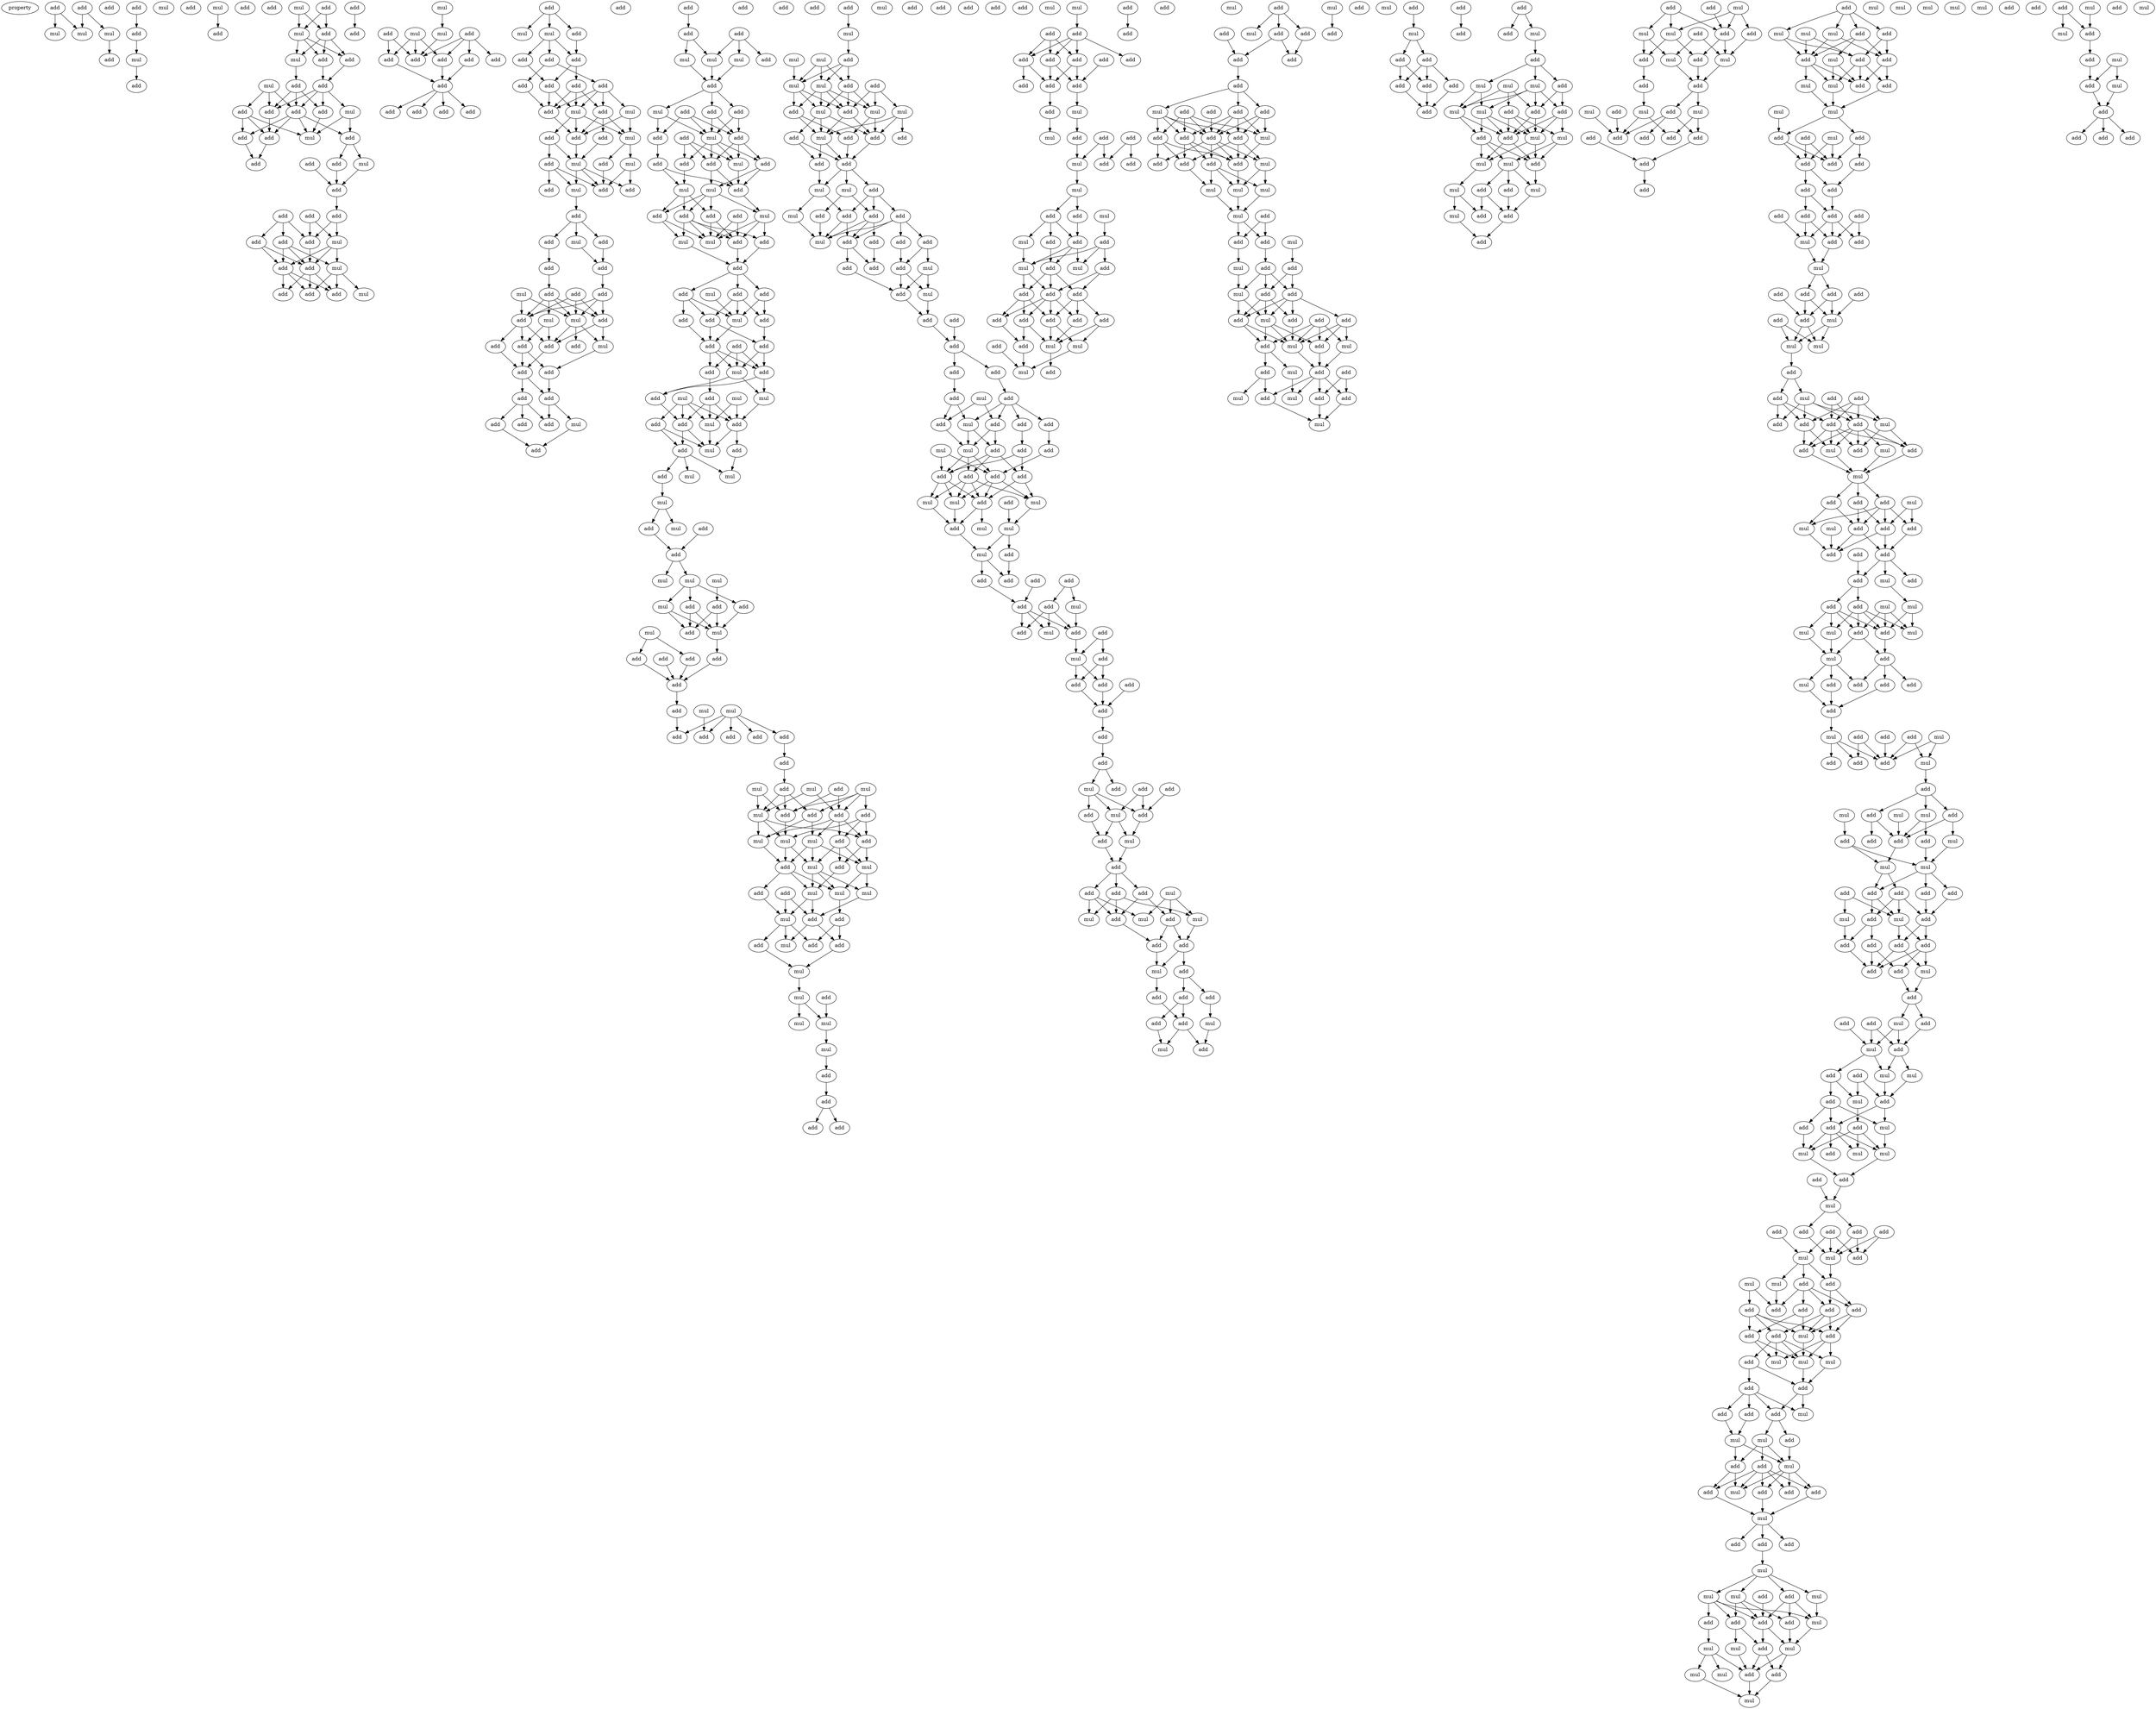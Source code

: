 digraph {
    node [fontcolor=black]
    property [mul=2,lf=1.5]
    0 [ label = add ];
    1 [ label = add ];
    2 [ label = add ];
    3 [ label = mul ];
    4 [ label = mul ];
    5 [ label = mul ];
    6 [ label = add ];
    7 [ label = add ];
    8 [ label = mul ];
    9 [ label = add ];
    10 [ label = mul ];
    11 [ label = add ];
    12 [ label = add ];
    13 [ label = mul ];
    14 [ label = add ];
    15 [ label = add ];
    16 [ label = add ];
    17 [ label = mul ];
    18 [ label = add ];
    19 [ label = mul ];
    20 [ label = add ];
    21 [ label = mul ];
    22 [ label = add ];
    23 [ label = add ];
    24 [ label = mul ];
    25 [ label = add ];
    26 [ label = add ];
    27 [ label = mul ];
    28 [ label = add ];
    29 [ label = add ];
    30 [ label = add ];
    31 [ label = add ];
    32 [ label = add ];
    33 [ label = add ];
    34 [ label = add ];
    35 [ label = mul ];
    36 [ label = add ];
    37 [ label = add ];
    38 [ label = mul ];
    39 [ label = add ];
    40 [ label = add ];
    41 [ label = add ];
    42 [ label = add ];
    43 [ label = add ];
    44 [ label = add ];
    45 [ label = add ];
    46 [ label = add ];
    47 [ label = mul ];
    48 [ label = add ];
    49 [ label = mul ];
    50 [ label = add ];
    51 [ label = add ];
    52 [ label = mul ];
    53 [ label = add ];
    54 [ label = add ];
    55 [ label = add ];
    56 [ label = add ];
    57 [ label = mul ];
    58 [ label = add ];
    59 [ label = add ];
    60 [ label = mul ];
    61 [ label = mul ];
    62 [ label = add ];
    63 [ label = add ];
    64 [ label = add ];
    65 [ label = add ];
    66 [ label = add ];
    67 [ label = add ];
    68 [ label = add ];
    69 [ label = add ];
    70 [ label = add ];
    71 [ label = add ];
    72 [ label = add ];
    73 [ label = mul ];
    74 [ label = mul ];
    75 [ label = add ];
    76 [ label = add ];
    77 [ label = add ];
    78 [ label = add ];
    79 [ label = add ];
    80 [ label = add ];
    81 [ label = add ];
    82 [ label = add ];
    83 [ label = add ];
    84 [ label = add ];
    85 [ label = mul ];
    86 [ label = mul ];
    87 [ label = add ];
    88 [ label = add ];
    89 [ label = mul ];
    90 [ label = add ];
    91 [ label = add ];
    92 [ label = mul ];
    93 [ label = mul ];
    94 [ label = add ];
    95 [ label = add ];
    96 [ label = add ];
    97 [ label = add ];
    98 [ label = mul ];
    99 [ label = add ];
    100 [ label = mul ];
    101 [ label = add ];
    102 [ label = add ];
    103 [ label = add ];
    104 [ label = add ];
    105 [ label = add ];
    106 [ label = add ];
    107 [ label = mul ];
    108 [ label = add ];
    109 [ label = mul ];
    110 [ label = add ];
    111 [ label = mul ];
    112 [ label = add ];
    113 [ label = add ];
    114 [ label = add ];
    115 [ label = mul ];
    116 [ label = add ];
    117 [ label = add ];
    118 [ label = add ];
    119 [ label = add ];
    120 [ label = add ];
    121 [ label = add ];
    122 [ label = add ];
    123 [ label = add ];
    124 [ label = add ];
    125 [ label = add ];
    126 [ label = mul ];
    127 [ label = add ];
    128 [ label = add ];
    129 [ label = add ];
    130 [ label = add ];
    131 [ label = add ];
    132 [ label = mul ];
    133 [ label = mul ];
    134 [ label = add ];
    135 [ label = mul ];
    136 [ label = add ];
    137 [ label = add ];
    138 [ label = mul ];
    139 [ label = add ];
    140 [ label = add ];
    141 [ label = mul ];
    142 [ label = add ];
    143 [ label = add ];
    144 [ label = add ];
    145 [ label = add ];
    146 [ label = mul ];
    147 [ label = add ];
    148 [ label = add ];
    149 [ label = add ];
    150 [ label = mul ];
    151 [ label = mul ];
    152 [ label = add ];
    153 [ label = mul ];
    154 [ label = add ];
    155 [ label = add ];
    156 [ label = add ];
    157 [ label = add ];
    158 [ label = mul ];
    159 [ label = mul ];
    160 [ label = add ];
    161 [ label = add ];
    162 [ label = add ];
    163 [ label = mul ];
    164 [ label = add ];
    165 [ label = add ];
    166 [ label = add ];
    167 [ label = add ];
    168 [ label = add ];
    169 [ label = mul ];
    170 [ label = add ];
    171 [ label = add ];
    172 [ label = add ];
    173 [ label = add ];
    174 [ label = add ];
    175 [ label = add ];
    176 [ label = mul ];
    177 [ label = add ];
    178 [ label = mul ];
    179 [ label = add ];
    180 [ label = mul ];
    181 [ label = mul ];
    182 [ label = mul ];
    183 [ label = add ];
    184 [ label = add ];
    185 [ label = add ];
    186 [ label = mul ];
    187 [ label = add ];
    188 [ label = add ];
    189 [ label = mul ];
    190 [ label = mul ];
    191 [ label = add ];
    192 [ label = mul ];
    193 [ label = add ];
    194 [ label = mul ];
    195 [ label = add ];
    196 [ label = add ];
    197 [ label = mul ];
    198 [ label = mul ];
    199 [ label = add ];
    200 [ label = mul ];
    201 [ label = add ];
    202 [ label = add ];
    203 [ label = add ];
    204 [ label = mul ];
    205 [ label = mul ];
    206 [ label = add ];
    207 [ label = mul ];
    208 [ label = add ];
    209 [ label = add ];
    210 [ label = add ];
    211 [ label = add ];
    212 [ label = add ];
    213 [ label = add ];
    214 [ label = mul ];
    215 [ label = mul ];
    216 [ label = add ];
    217 [ label = add ];
    218 [ label = add ];
    219 [ label = add ];
    220 [ label = add ];
    221 [ label = add ];
    222 [ label = mul ];
    223 [ label = mul ];
    224 [ label = add ];
    225 [ label = mul ];
    226 [ label = add ];
    227 [ label = add ];
    228 [ label = add ];
    229 [ label = mul ];
    230 [ label = add ];
    231 [ label = add ];
    232 [ label = add ];
    233 [ label = mul ];
    234 [ label = mul ];
    235 [ label = add ];
    236 [ label = mul ];
    237 [ label = add ];
    238 [ label = add ];
    239 [ label = mul ];
    240 [ label = mul ];
    241 [ label = add ];
    242 [ label = mul ];
    243 [ label = mul ];
    244 [ label = add ];
    245 [ label = mul ];
    246 [ label = mul ];
    247 [ label = add ];
    248 [ label = add ];
    249 [ label = add ];
    250 [ label = mul ];
    251 [ label = add ];
    252 [ label = add ];
    253 [ label = mul ];
    254 [ label = add ];
    255 [ label = mul ];
    256 [ label = add ];
    257 [ label = mul ];
    258 [ label = mul ];
    259 [ label = mul ];
    260 [ label = add ];
    261 [ label = add ];
    262 [ label = add ];
    263 [ label = add ];
    264 [ label = add ];
    265 [ label = mul ];
    266 [ label = add ];
    267 [ label = mul ];
    268 [ label = mul ];
    269 [ label = add ];
    270 [ label = mul ];
    271 [ label = mul ];
    272 [ label = add ];
    273 [ label = add ];
    274 [ label = mul ];
    275 [ label = mul ];
    276 [ label = mul ];
    277 [ label = add ];
    278 [ label = mul ];
    279 [ label = add ];
    280 [ label = add ];
    281 [ label = add ];
    282 [ label = add ];
    283 [ label = add ];
    284 [ label = add ];
    285 [ label = mul ];
    286 [ label = mul ];
    287 [ label = add ];
    288 [ label = add ];
    289 [ label = add ];
    290 [ label = add ];
    291 [ label = add ];
    292 [ label = mul ];
    293 [ label = add ];
    294 [ label = add ];
    295 [ label = mul ];
    296 [ label = add ];
    297 [ label = add ];
    298 [ label = add ];
    299 [ label = mul ];
    300 [ label = add ];
    301 [ label = add ];
    302 [ label = mul ];
    303 [ label = mul ];
    304 [ label = add ];
    305 [ label = add ];
    306 [ label = add ];
    307 [ label = add ];
    308 [ label = add ];
    309 [ label = add ];
    310 [ label = add ];
    311 [ label = add ];
    312 [ label = mul ];
    313 [ label = add ];
    314 [ label = add ];
    315 [ label = mul ];
    316 [ label = add ];
    317 [ label = add ];
    318 [ label = add ];
    319 [ label = add ];
    320 [ label = add ];
    321 [ label = add ];
    322 [ label = mul ];
    323 [ label = mul ];
    324 [ label = add ];
    325 [ label = add ];
    326 [ label = add ];
    327 [ label = add ];
    328 [ label = add ];
    329 [ label = mul ];
    330 [ label = add ];
    331 [ label = mul ];
    332 [ label = mul ];
    333 [ label = add ];
    334 [ label = mul ];
    335 [ label = add ];
    336 [ label = mul ];
    337 [ label = add ];
    338 [ label = mul ];
    339 [ label = add ];
    340 [ label = add ];
    341 [ label = add ];
    342 [ label = add ];
    343 [ label = mul ];
    344 [ label = add ];
    345 [ label = add ];
    346 [ label = add ];
    347 [ label = add ];
    348 [ label = mul ];
    349 [ label = add ];
    350 [ label = mul ];
    351 [ label = add ];
    352 [ label = add ];
    353 [ label = add ];
    354 [ label = add ];
    355 [ label = add ];
    356 [ label = add ];
    357 [ label = add ];
    358 [ label = add ];
    359 [ label = add ];
    360 [ label = mul ];
    361 [ label = add ];
    362 [ label = add ];
    363 [ label = mul ];
    364 [ label = add ];
    365 [ label = add ];
    366 [ label = mul ];
    367 [ label = add ];
    368 [ label = add ];
    369 [ label = mul ];
    370 [ label = add ];
    371 [ label = add ];
    372 [ label = add ];
    373 [ label = add ];
    374 [ label = mul ];
    375 [ label = add ];
    376 [ label = mul ];
    377 [ label = add ];
    378 [ label = mul ];
    379 [ label = add ];
    380 [ label = mul ];
    381 [ label = add ];
    382 [ label = add ];
    383 [ label = mul ];
    384 [ label = add ];
    385 [ label = add ];
    386 [ label = add ];
    387 [ label = add ];
    388 [ label = add ];
    389 [ label = mul ];
    390 [ label = add ];
    391 [ label = mul ];
    392 [ label = add ];
    393 [ label = mul ];
    394 [ label = add ];
    395 [ label = add ];
    396 [ label = add ];
    397 [ label = add ];
    398 [ label = add ];
    399 [ label = add ];
    400 [ label = add ];
    401 [ label = add ];
    402 [ label = add ];
    403 [ label = add ];
    404 [ label = add ];
    405 [ label = mul ];
    406 [ label = add ];
    407 [ label = add ];
    408 [ label = add ];
    409 [ label = add ];
    410 [ label = mul ];
    411 [ label = add ];
    412 [ label = add ];
    413 [ label = add ];
    414 [ label = mul ];
    415 [ label = mul ];
    416 [ label = add ];
    417 [ label = mul ];
    418 [ label = mul ];
    419 [ label = add ];
    420 [ label = add ];
    421 [ label = add ];
    422 [ label = add ];
    423 [ label = add ];
    424 [ label = mul ];
    425 [ label = add ];
    426 [ label = add ];
    427 [ label = mul ];
    428 [ label = mul ];
    429 [ label = add ];
    430 [ label = add ];
    431 [ label = add ];
    432 [ label = add ];
    433 [ label = add ];
    434 [ label = add ];
    435 [ label = add ];
    436 [ label = add ];
    437 [ label = mul ];
    438 [ label = add ];
    439 [ label = add ];
    440 [ label = mul ];
    441 [ label = mul ];
    442 [ label = add ];
    443 [ label = add ];
    444 [ label = mul ];
    445 [ label = add ];
    446 [ label = add ];
    447 [ label = add ];
    448 [ label = add ];
    449 [ label = add ];
    450 [ label = add ];
    451 [ label = add ];
    452 [ label = add ];
    453 [ label = add ];
    454 [ label = mul ];
    455 [ label = add ];
    456 [ label = add ];
    457 [ label = add ];
    458 [ label = add ];
    459 [ label = mul ];
    460 [ label = add ];
    461 [ label = add ];
    462 [ label = add ];
    463 [ label = add ];
    464 [ label = mul ];
    465 [ label = add ];
    466 [ label = mul ];
    467 [ label = mul ];
    468 [ label = mul ];
    469 [ label = mul ];
    470 [ label = add ];
    471 [ label = add ];
    472 [ label = mul ];
    473 [ label = add ];
    474 [ label = add ];
    475 [ label = mul ];
    476 [ label = add ];
    477 [ label = add ];
    478 [ label = add ];
    479 [ label = mul ];
    480 [ label = add ];
    481 [ label = add ];
    482 [ label = add ];
    483 [ label = mul ];
    484 [ label = add ];
    485 [ label = mul ];
    486 [ label = add ];
    487 [ label = add ];
    488 [ label = mul ];
    489 [ label = add ];
    490 [ label = add ];
    491 [ label = add ];
    492 [ label = mul ];
    493 [ label = mul ];
    494 [ label = add ];
    495 [ label = add ];
    496 [ label = mul ];
    497 [ label = add ];
    498 [ label = mul ];
    499 [ label = mul ];
    500 [ label = add ];
    501 [ label = add ];
    502 [ label = mul ];
    503 [ label = add ];
    504 [ label = mul ];
    505 [ label = add ];
    506 [ label = add ];
    507 [ label = add ];
    508 [ label = add ];
    509 [ label = add ];
    510 [ label = add ];
    511 [ label = add ];
    512 [ label = add ];
    513 [ label = add ];
    514 [ label = add ];
    515 [ label = mul ];
    516 [ label = add ];
    517 [ label = mul ];
    518 [ label = add ];
    519 [ label = mul ];
    520 [ label = mul ];
    521 [ label = add ];
    522 [ label = mul ];
    523 [ label = add ];
    524 [ label = mul ];
    525 [ label = add ];
    526 [ label = add ];
    527 [ label = mul ];
    528 [ label = mul ];
    529 [ label = add ];
    530 [ label = add ];
    531 [ label = mul ];
    532 [ label = mul ];
    533 [ label = mul ];
    534 [ label = mul ];
    535 [ label = add ];
    536 [ label = add ];
    537 [ label = add ];
    538 [ label = add ];
    539 [ label = mul ];
    540 [ label = add ];
    541 [ label = add ];
    542 [ label = add ];
    543 [ label = mul ];
    544 [ label = add ];
    545 [ label = mul ];
    546 [ label = mul ];
    547 [ label = add ];
    548 [ label = add ];
    549 [ label = mul ];
    550 [ label = mul ];
    551 [ label = add ];
    552 [ label = add ];
    553 [ label = add ];
    554 [ label = add ];
    555 [ label = mul ];
    556 [ label = add ];
    557 [ label = add ];
    558 [ label = mul ];
    559 [ label = mul ];
    560 [ label = add ];
    561 [ label = add ];
    562 [ label = add ];
    563 [ label = add ];
    564 [ label = add ];
    565 [ label = add ];
    566 [ label = add ];
    567 [ label = add ];
    568 [ label = mul ];
    569 [ label = mul ];
    570 [ label = add ];
    571 [ label = mul ];
    572 [ label = add ];
    573 [ label = mul ];
    574 [ label = add ];
    575 [ label = add ];
    576 [ label = add ];
    577 [ label = mul ];
    578 [ label = add ];
    579 [ label = add ];
    580 [ label = mul ];
    581 [ label = mul ];
    582 [ label = mul ];
    583 [ label = add ];
    584 [ label = add ];
    585 [ label = add ];
    586 [ label = mul ];
    587 [ label = add ];
    588 [ label = mul ];
    589 [ label = add ];
    590 [ label = add ];
    591 [ label = add ];
    592 [ label = add ];
    593 [ label = add ];
    594 [ label = add ];
    595 [ label = add ];
    596 [ label = add ];
    597 [ label = add ];
    598 [ label = mul ];
    599 [ label = add ];
    600 [ label = mul ];
    601 [ label = add ];
    602 [ label = add ];
    603 [ label = add ];
    604 [ label = add ];
    605 [ label = add ];
    606 [ label = mul ];
    607 [ label = add ];
    608 [ label = mul ];
    609 [ label = mul ];
    610 [ label = add ];
    611 [ label = add ];
    612 [ label = add ];
    613 [ label = add ];
    614 [ label = mul ];
    615 [ label = add ];
    616 [ label = add ];
    617 [ label = add ];
    618 [ label = mul ];
    619 [ label = add ];
    620 [ label = add ];
    621 [ label = add ];
    622 [ label = mul ];
    623 [ label = add ];
    624 [ label = mul ];
    625 [ label = mul ];
    626 [ label = add ];
    627 [ label = mul ];
    628 [ label = add ];
    629 [ label = add ];
    630 [ label = add ];
    631 [ label = add ];
    632 [ label = mul ];
    633 [ label = add ];
    634 [ label = mul ];
    635 [ label = add ];
    636 [ label = add ];
    637 [ label = add ];
    638 [ label = add ];
    639 [ label = add ];
    640 [ label = mul ];
    641 [ label = mul ];
    642 [ label = mul ];
    643 [ label = add ];
    644 [ label = add ];
    645 [ label = add ];
    646 [ label = mul ];
    647 [ label = mul ];
    648 [ label = add ];
    649 [ label = mul ];
    650 [ label = add ];
    651 [ label = mul ];
    652 [ label = add ];
    653 [ label = add ];
    654 [ label = add ];
    655 [ label = add ];
    656 [ label = mul ];
    657 [ label = add ];
    658 [ label = add ];
    659 [ label = mul ];
    660 [ label = add ];
    661 [ label = mul ];
    662 [ label = add ];
    663 [ label = add ];
    664 [ label = add ];
    665 [ label = add ];
    666 [ label = mul ];
    667 [ label = add ];
    668 [ label = add ];
    669 [ label = mul ];
    670 [ label = add ];
    671 [ label = mul ];
    672 [ label = mul ];
    673 [ label = add ];
    674 [ label = add ];
    675 [ label = mul ];
    676 [ label = add ];
    677 [ label = add ];
    678 [ label = mul ];
    679 [ label = mul ];
    680 [ label = add ];
    681 [ label = add ];
    682 [ label = add ];
    683 [ label = add ];
    684 [ label = add ];
    685 [ label = add ];
    686 [ label = add ];
    687 [ label = mul ];
    688 [ label = mul ];
    689 [ label = add ];
    690 [ label = add ];
    691 [ label = add ];
    692 [ label = add ];
    693 [ label = add ];
    694 [ label = mul ];
    695 [ label = add ];
    696 [ label = mul ];
    697 [ label = add ];
    698 [ label = mul ];
    699 [ label = mul ];
    700 [ label = add ];
    701 [ label = add ];
    702 [ label = add ];
    703 [ label = mul ];
    704 [ label = add ];
    705 [ label = add ];
    706 [ label = mul ];
    707 [ label = add ];
    708 [ label = mul ];
    709 [ label = mul ];
    710 [ label = add ];
    711 [ label = add ];
    712 [ label = add ];
    713 [ label = mul ];
    714 [ label = add ];
    715 [ label = add ];
    716 [ label = mul ];
    717 [ label = add ];
    718 [ label = mul ];
    719 [ label = mul ];
    720 [ label = mul ];
    721 [ label = add ];
    722 [ label = add ];
    723 [ label = mul ];
    724 [ label = add ];
    725 [ label = add ];
    726 [ label = add ];
    727 [ label = add ];
    728 [ label = add ];
    729 [ label = mul ];
    730 [ label = add ];
    731 [ label = mul ];
    732 [ label = mul ];
    733 [ label = add ];
    734 [ label = mul ];
    735 [ label = add ];
    736 [ label = add ];
    737 [ label = add ];
    738 [ label = add ];
    739 [ label = add ];
    740 [ label = add ];
    741 [ label = mul ];
    742 [ label = add ];
    743 [ label = add ];
    744 [ label = add ];
    745 [ label = mul ];
    746 [ label = mul ];
    747 [ label = add ];
    748 [ label = mul ];
    749 [ label = add ];
    750 [ label = add ];
    751 [ label = add ];
    752 [ label = add ];
    753 [ label = mul ];
    754 [ label = add ];
    755 [ label = mul ];
    756 [ label = mul ];
    757 [ label = add ];
    758 [ label = mul ];
    759 [ label = add ];
    760 [ label = mul ];
    761 [ label = add ];
    762 [ label = mul ];
    763 [ label = add ];
    764 [ label = add ];
    765 [ label = add ];
    766 [ label = add ];
    767 [ label = mul ];
    768 [ label = add ];
    769 [ label = add ];
    770 [ label = add ];
    771 [ label = add ];
    772 [ label = mul ];
    773 [ label = mul ];
    774 [ label = mul ];
    775 [ label = mul ];
    776 [ label = add ];
    777 [ label = add ];
    778 [ label = mul ];
    779 [ label = add ];
    780 [ label = add ];
    781 [ label = add ];
    782 [ label = add ];
    783 [ label = mul ];
    784 [ label = add ];
    785 [ label = mul ];
    786 [ label = mul ];
    787 [ label = add ];
    788 [ label = mul ];
    789 [ label = add ];
    790 [ label = add ];
    791 [ label = mul ];
    792 [ label = mul ];
    793 [ label = add ];
    794 [ label = add ];
    795 [ label = mul ];
    796 [ label = mul ];
    797 [ label = add ];
    798 [ label = mul ];
    799 [ label = add ];
    800 [ label = mul ];
    801 [ label = add ];
    802 [ label = mul ];
    803 [ label = add ];
    804 [ label = add ];
    805 [ label = add ];
    806 [ label = add ];
    0 -> 3 [ name = 0 ];
    0 -> 4 [ name = 1 ];
    1 -> 3 [ name = 2 ];
    1 -> 5 [ name = 3 ];
    5 -> 6 [ name = 4 ];
    7 -> 9 [ name = 5 ];
    9 -> 10 [ name = 6 ];
    10 -> 11 [ name = 7 ];
    13 -> 15 [ name = 8 ];
    17 -> 19 [ name = 9 ];
    17 -> 20 [ name = 10 ];
    18 -> 19 [ name = 11 ];
    18 -> 20 [ name = 12 ];
    19 -> 21 [ name = 13 ];
    19 -> 22 [ name = 14 ];
    19 -> 23 [ name = 15 ];
    20 -> 21 [ name = 16 ];
    20 -> 22 [ name = 17 ];
    20 -> 23 [ name = 18 ];
    21 -> 25 [ name = 19 ];
    22 -> 26 [ name = 20 ];
    23 -> 26 [ name = 21 ];
    24 -> 28 [ name = 22 ];
    24 -> 30 [ name = 23 ];
    24 -> 31 [ name = 24 ];
    25 -> 28 [ name = 25 ];
    25 -> 29 [ name = 26 ];
    25 -> 30 [ name = 27 ];
    26 -> 27 [ name = 28 ];
    26 -> 28 [ name = 29 ];
    26 -> 29 [ name = 30 ];
    26 -> 30 [ name = 31 ];
    27 -> 33 [ name = 32 ];
    27 -> 35 [ name = 33 ];
    28 -> 32 [ name = 34 ];
    28 -> 33 [ name = 35 ];
    28 -> 34 [ name = 36 ];
    28 -> 35 [ name = 37 ];
    29 -> 35 [ name = 38 ];
    30 -> 32 [ name = 39 ];
    31 -> 32 [ name = 40 ];
    31 -> 34 [ name = 41 ];
    31 -> 35 [ name = 42 ];
    32 -> 39 [ name = 43 ];
    33 -> 37 [ name = 44 ];
    33 -> 38 [ name = 45 ];
    34 -> 39 [ name = 46 ];
    36 -> 40 [ name = 47 ];
    37 -> 40 [ name = 48 ];
    38 -> 40 [ name = 49 ];
    40 -> 41 [ name = 50 ];
    41 -> 46 [ name = 51 ];
    41 -> 47 [ name = 52 ];
    42 -> 44 [ name = 53 ];
    42 -> 45 [ name = 54 ];
    42 -> 46 [ name = 55 ];
    43 -> 46 [ name = 56 ];
    43 -> 47 [ name = 57 ];
    44 -> 48 [ name = 58 ];
    44 -> 50 [ name = 59 ];
    45 -> 48 [ name = 60 ];
    45 -> 49 [ name = 61 ];
    45 -> 50 [ name = 62 ];
    46 -> 50 [ name = 63 ];
    47 -> 48 [ name = 64 ];
    47 -> 49 [ name = 65 ];
    47 -> 50 [ name = 66 ];
    48 -> 53 [ name = 67 ];
    48 -> 54 [ name = 68 ];
    48 -> 55 [ name = 69 ];
    49 -> 52 [ name = 70 ];
    49 -> 53 [ name = 71 ];
    49 -> 54 [ name = 72 ];
    50 -> 53 [ name = 73 ];
    50 -> 54 [ name = 74 ];
    50 -> 55 [ name = 75 ];
    51 -> 56 [ name = 76 ];
    57 -> 61 [ name = 77 ];
    58 -> 63 [ name = 78 ];
    58 -> 64 [ name = 79 ];
    58 -> 65 [ name = 80 ];
    58 -> 66 [ name = 81 ];
    59 -> 62 [ name = 82 ];
    59 -> 65 [ name = 83 ];
    60 -> 62 [ name = 84 ];
    60 -> 65 [ name = 85 ];
    60 -> 66 [ name = 86 ];
    61 -> 65 [ name = 87 ];
    62 -> 67 [ name = 88 ];
    63 -> 67 [ name = 89 ];
    66 -> 67 [ name = 90 ];
    67 -> 68 [ name = 91 ];
    67 -> 69 [ name = 92 ];
    67 -> 70 [ name = 93 ];
    67 -> 71 [ name = 94 ];
    72 -> 73 [ name = 95 ];
    72 -> 74 [ name = 96 ];
    72 -> 75 [ name = 97 ];
    74 -> 76 [ name = 98 ];
    74 -> 77 [ name = 99 ];
    74 -> 78 [ name = 100 ];
    75 -> 78 [ name = 101 ];
    76 -> 79 [ name = 102 ];
    77 -> 80 [ name = 103 ];
    77 -> 82 [ name = 104 ];
    78 -> 79 [ name = 105 ];
    78 -> 81 [ name = 106 ];
    79 -> 83 [ name = 107 ];
    79 -> 85 [ name = 108 ];
    80 -> 83 [ name = 109 ];
    81 -> 83 [ name = 110 ];
    81 -> 84 [ name = 111 ];
    81 -> 85 [ name = 112 ];
    82 -> 83 [ name = 113 ];
    82 -> 84 [ name = 114 ];
    82 -> 85 [ name = 115 ];
    82 -> 86 [ name = 116 ];
    83 -> 88 [ name = 117 ];
    84 -> 87 [ name = 118 ];
    84 -> 88 [ name = 119 ];
    84 -> 89 [ name = 120 ];
    85 -> 88 [ name = 121 ];
    85 -> 89 [ name = 122 ];
    85 -> 90 [ name = 123 ];
    86 -> 88 [ name = 124 ];
    86 -> 89 [ name = 125 ];
    87 -> 93 [ name = 126 ];
    88 -> 93 [ name = 127 ];
    89 -> 92 [ name = 128 ];
    89 -> 94 [ name = 129 ];
    90 -> 91 [ name = 130 ];
    90 -> 93 [ name = 131 ];
    91 -> 96 [ name = 132 ];
    91 -> 97 [ name = 133 ];
    91 -> 98 [ name = 134 ];
    92 -> 95 [ name = 135 ];
    92 -> 97 [ name = 136 ];
    93 -> 95 [ name = 137 ];
    93 -> 97 [ name = 138 ];
    93 -> 98 [ name = 139 ];
    94 -> 97 [ name = 140 ];
    98 -> 99 [ name = 141 ];
    99 -> 100 [ name = 142 ];
    99 -> 101 [ name = 143 ];
    99 -> 102 [ name = 144 ];
    100 -> 103 [ name = 145 ];
    101 -> 103 [ name = 146 ];
    102 -> 104 [ name = 147 ];
    103 -> 106 [ name = 148 ];
    104 -> 105 [ name = 149 ];
    105 -> 109 [ name = 150 ];
    105 -> 110 [ name = 151 ];
    105 -> 111 [ name = 152 ];
    105 -> 112 [ name = 153 ];
    106 -> 110 [ name = 154 ];
    106 -> 111 [ name = 155 ];
    106 -> 112 [ name = 156 ];
    107 -> 110 [ name = 157 ];
    107 -> 111 [ name = 158 ];
    108 -> 110 [ name = 159 ];
    108 -> 111 [ name = 160 ];
    108 -> 112 [ name = 161 ];
    109 -> 113 [ name = 162 ];
    109 -> 116 [ name = 163 ];
    110 -> 113 [ name = 164 ];
    110 -> 116 [ name = 165 ];
    110 -> 117 [ name = 166 ];
    111 -> 113 [ name = 167 ];
    111 -> 114 [ name = 168 ];
    111 -> 115 [ name = 169 ];
    112 -> 113 [ name = 170 ];
    112 -> 115 [ name = 171 ];
    113 -> 119 [ name = 172 ];
    115 -> 118 [ name = 173 ];
    116 -> 118 [ name = 174 ];
    116 -> 119 [ name = 175 ];
    117 -> 119 [ name = 176 ];
    118 -> 120 [ name = 177 ];
    119 -> 120 [ name = 178 ];
    119 -> 121 [ name = 179 ];
    120 -> 123 [ name = 180 ];
    120 -> 126 [ name = 181 ];
    121 -> 122 [ name = 182 ];
    121 -> 123 [ name = 183 ];
    121 -> 125 [ name = 184 ];
    122 -> 127 [ name = 185 ];
    126 -> 127 [ name = 186 ];
    128 -> 130 [ name = 187 ];
    129 -> 131 [ name = 188 ];
    129 -> 133 [ name = 189 ];
    129 -> 135 [ name = 190 ];
    130 -> 132 [ name = 191 ];
    130 -> 133 [ name = 192 ];
    132 -> 136 [ name = 193 ];
    133 -> 136 [ name = 194 ];
    135 -> 136 [ name = 195 ];
    136 -> 138 [ name = 196 ];
    136 -> 139 [ name = 197 ];
    136 -> 140 [ name = 198 ];
    137 -> 141 [ name = 199 ];
    137 -> 143 [ name = 200 ];
    137 -> 144 [ name = 201 ];
    138 -> 141 [ name = 202 ];
    138 -> 144 [ name = 203 ];
    139 -> 141 [ name = 204 ];
    139 -> 143 [ name = 205 ];
    140 -> 141 [ name = 206 ];
    140 -> 143 [ name = 207 ];
    141 -> 145 [ name = 208 ];
    141 -> 146 [ name = 209 ];
    141 -> 147 [ name = 210 ];
    141 -> 149 [ name = 211 ];
    142 -> 145 [ name = 212 ];
    142 -> 146 [ name = 213 ];
    142 -> 149 [ name = 214 ];
    143 -> 146 [ name = 215 ];
    143 -> 147 [ name = 216 ];
    143 -> 149 [ name = 217 ];
    144 -> 148 [ name = 218 ];
    145 -> 150 [ name = 219 ];
    146 -> 152 [ name = 220 ];
    147 -> 151 [ name = 221 ];
    147 -> 152 [ name = 222 ];
    148 -> 150 [ name = 223 ];
    148 -> 152 [ name = 224 ];
    149 -> 151 [ name = 225 ];
    149 -> 152 [ name = 226 ];
    150 -> 154 [ name = 227 ];
    150 -> 155 [ name = 228 ];
    150 -> 156 [ name = 229 ];
    151 -> 153 [ name = 230 ];
    151 -> 154 [ name = 231 ];
    151 -> 155 [ name = 232 ];
    151 -> 156 [ name = 233 ];
    152 -> 153 [ name = 234 ];
    153 -> 158 [ name = 235 ];
    153 -> 160 [ name = 236 ];
    153 -> 161 [ name = 237 ];
    154 -> 158 [ name = 238 ];
    154 -> 160 [ name = 239 ];
    155 -> 158 [ name = 240 ];
    155 -> 159 [ name = 241 ];
    156 -> 158 [ name = 242 ];
    156 -> 159 [ name = 243 ];
    156 -> 160 [ name = 244 ];
    156 -> 161 [ name = 245 ];
    157 -> 158 [ name = 246 ];
    157 -> 160 [ name = 247 ];
    159 -> 162 [ name = 248 ];
    160 -> 162 [ name = 249 ];
    161 -> 162 [ name = 250 ];
    162 -> 164 [ name = 251 ];
    162 -> 165 [ name = 252 ];
    162 -> 166 [ name = 253 ];
    163 -> 169 [ name = 254 ];
    164 -> 167 [ name = 255 ];
    164 -> 169 [ name = 256 ];
    164 -> 170 [ name = 257 ];
    165 -> 168 [ name = 258 ];
    165 -> 169 [ name = 259 ];
    166 -> 168 [ name = 260 ];
    166 -> 169 [ name = 261 ];
    166 -> 170 [ name = 262 ];
    167 -> 171 [ name = 263 ];
    168 -> 173 [ name = 264 ];
    169 -> 171 [ name = 265 ];
    170 -> 171 [ name = 266 ];
    170 -> 173 [ name = 267 ];
    171 -> 174 [ name = 268 ];
    171 -> 175 [ name = 269 ];
    171 -> 176 [ name = 270 ];
    172 -> 174 [ name = 271 ];
    172 -> 175 [ name = 272 ];
    172 -> 176 [ name = 273 ];
    173 -> 175 [ name = 274 ];
    173 -> 176 [ name = 275 ];
    174 -> 177 [ name = 276 ];
    175 -> 179 [ name = 277 ];
    175 -> 180 [ name = 278 ];
    176 -> 179 [ name = 279 ];
    176 -> 180 [ name = 280 ];
    177 -> 182 [ name = 281 ];
    177 -> 183 [ name = 282 ];
    177 -> 185 [ name = 283 ];
    178 -> 182 [ name = 284 ];
    178 -> 185 [ name = 285 ];
    179 -> 183 [ name = 286 ];
    180 -> 185 [ name = 287 ];
    181 -> 182 [ name = 288 ];
    181 -> 183 [ name = 289 ];
    181 -> 184 [ name = 290 ];
    181 -> 185 [ name = 291 ];
    182 -> 186 [ name = 292 ];
    183 -> 186 [ name = 293 ];
    183 -> 187 [ name = 294 ];
    184 -> 186 [ name = 295 ];
    184 -> 187 [ name = 296 ];
    185 -> 186 [ name = 297 ];
    185 -> 188 [ name = 298 ];
    187 -> 189 [ name = 299 ];
    187 -> 190 [ name = 300 ];
    187 -> 191 [ name = 301 ];
    188 -> 190 [ name = 302 ];
    191 -> 192 [ name = 303 ];
    192 -> 194 [ name = 304 ];
    192 -> 195 [ name = 305 ];
    193 -> 196 [ name = 306 ];
    195 -> 196 [ name = 307 ];
    196 -> 197 [ name = 308 ];
    196 -> 200 [ name = 309 ];
    198 -> 202 [ name = 310 ];
    200 -> 201 [ name = 311 ];
    200 -> 203 [ name = 312 ];
    200 -> 204 [ name = 313 ];
    201 -> 205 [ name = 314 ];
    202 -> 205 [ name = 315 ];
    202 -> 206 [ name = 316 ];
    203 -> 205 [ name = 317 ];
    203 -> 206 [ name = 318 ];
    204 -> 205 [ name = 319 ];
    204 -> 206 [ name = 320 ];
    205 -> 210 [ name = 321 ];
    207 -> 208 [ name = 322 ];
    207 -> 211 [ name = 323 ];
    208 -> 212 [ name = 324 ];
    209 -> 212 [ name = 325 ];
    210 -> 212 [ name = 326 ];
    211 -> 212 [ name = 327 ];
    212 -> 213 [ name = 328 ];
    213 -> 218 [ name = 329 ];
    214 -> 216 [ name = 330 ];
    215 -> 216 [ name = 331 ];
    215 -> 217 [ name = 332 ];
    215 -> 218 [ name = 333 ];
    215 -> 219 [ name = 334 ];
    215 -> 220 [ name = 335 ];
    217 -> 221 [ name = 336 ];
    221 -> 226 [ name = 337 ];
    222 -> 228 [ name = 338 ];
    222 -> 229 [ name = 339 ];
    223 -> 227 [ name = 340 ];
    223 -> 228 [ name = 341 ];
    223 -> 230 [ name = 342 ];
    223 -> 231 [ name = 343 ];
    224 -> 227 [ name = 344 ];
    224 -> 228 [ name = 345 ];
    225 -> 227 [ name = 346 ];
    225 -> 229 [ name = 347 ];
    226 -> 227 [ name = 348 ];
    226 -> 229 [ name = 349 ];
    226 -> 231 [ name = 350 ];
    227 -> 236 [ name = 351 ];
    228 -> 232 [ name = 352 ];
    228 -> 233 [ name = 353 ];
    228 -> 234 [ name = 354 ];
    228 -> 235 [ name = 355 ];
    229 -> 233 [ name = 356 ];
    229 -> 235 [ name = 357 ];
    229 -> 236 [ name = 358 ];
    230 -> 232 [ name = 359 ];
    230 -> 235 [ name = 360 ];
    230 -> 236 [ name = 361 ];
    231 -> 233 [ name = 362 ];
    231 -> 234 [ name = 363 ];
    232 -> 237 [ name = 364 ];
    232 -> 239 [ name = 365 ];
    232 -> 240 [ name = 366 ];
    233 -> 238 [ name = 367 ];
    234 -> 238 [ name = 368 ];
    234 -> 239 [ name = 369 ];
    234 -> 240 [ name = 370 ];
    235 -> 237 [ name = 371 ];
    235 -> 239 [ name = 372 ];
    236 -> 238 [ name = 373 ];
    236 -> 240 [ name = 374 ];
    237 -> 245 [ name = 375 ];
    238 -> 243 [ name = 376 ];
    238 -> 244 [ name = 377 ];
    238 -> 245 [ name = 378 ];
    239 -> 242 [ name = 379 ];
    239 -> 243 [ name = 380 ];
    240 -> 242 [ name = 381 ];
    240 -> 243 [ name = 382 ];
    240 -> 245 [ name = 383 ];
    241 -> 246 [ name = 384 ];
    241 -> 248 [ name = 385 ];
    242 -> 248 [ name = 386 ];
    243 -> 247 [ name = 387 ];
    244 -> 246 [ name = 388 ];
    245 -> 246 [ name = 389 ];
    245 -> 248 [ name = 390 ];
    246 -> 250 [ name = 391 ];
    246 -> 251 [ name = 392 ];
    246 -> 252 [ name = 393 ];
    247 -> 249 [ name = 394 ];
    247 -> 252 [ name = 395 ];
    248 -> 249 [ name = 396 ];
    248 -> 250 [ name = 397 ];
    249 -> 253 [ name = 398 ];
    251 -> 253 [ name = 399 ];
    253 -> 255 [ name = 400 ];
    255 -> 257 [ name = 401 ];
    255 -> 258 [ name = 402 ];
    256 -> 258 [ name = 403 ];
    258 -> 259 [ name = 404 ];
    259 -> 260 [ name = 405 ];
    260 -> 261 [ name = 406 ];
    261 -> 262 [ name = 407 ];
    261 -> 264 [ name = 408 ];
    263 -> 265 [ name = 409 ];
    265 -> 266 [ name = 410 ];
    266 -> 269 [ name = 411 ];
    266 -> 270 [ name = 412 ];
    266 -> 271 [ name = 413 ];
    267 -> 269 [ name = 414 ];
    267 -> 270 [ name = 415 ];
    267 -> 271 [ name = 416 ];
    268 -> 270 [ name = 417 ];
    269 -> 275 [ name = 418 ];
    269 -> 276 [ name = 419 ];
    269 -> 277 [ name = 420 ];
    270 -> 273 [ name = 421 ];
    270 -> 275 [ name = 422 ];
    270 -> 277 [ name = 423 ];
    271 -> 273 [ name = 424 ];
    271 -> 275 [ name = 425 ];
    271 -> 276 [ name = 426 ];
    271 -> 277 [ name = 427 ];
    272 -> 274 [ name = 428 ];
    272 -> 276 [ name = 429 ];
    272 -> 277 [ name = 430 ];
    273 -> 278 [ name = 431 ];
    273 -> 282 [ name = 432 ];
    274 -> 278 [ name = 433 ];
    274 -> 279 [ name = 434 ];
    274 -> 280 [ name = 435 ];
    275 -> 278 [ name = 436 ];
    275 -> 279 [ name = 437 ];
    275 -> 281 [ name = 438 ];
    276 -> 279 [ name = 439 ];
    276 -> 282 [ name = 440 ];
    277 -> 278 [ name = 441 ];
    277 -> 279 [ name = 442 ];
    278 -> 283 [ name = 443 ];
    278 -> 284 [ name = 444 ];
    279 -> 283 [ name = 445 ];
    281 -> 283 [ name = 446 ];
    281 -> 284 [ name = 447 ];
    282 -> 283 [ name = 448 ];
    283 -> 285 [ name = 449 ];
    283 -> 286 [ name = 450 ];
    283 -> 287 [ name = 451 ];
    284 -> 285 [ name = 452 ];
    285 -> 289 [ name = 453 ];
    285 -> 292 [ name = 454 ];
    286 -> 288 [ name = 455 ];
    286 -> 291 [ name = 456 ];
    287 -> 288 [ name = 457 ];
    287 -> 289 [ name = 458 ];
    287 -> 290 [ name = 459 ];
    288 -> 293 [ name = 460 ];
    288 -> 295 [ name = 461 ];
    288 -> 296 [ name = 462 ];
    289 -> 293 [ name = 463 ];
    289 -> 295 [ name = 464 ];
    290 -> 293 [ name = 465 ];
    290 -> 294 [ name = 466 ];
    290 -> 295 [ name = 467 ];
    290 -> 297 [ name = 468 ];
    291 -> 295 [ name = 469 ];
    292 -> 295 [ name = 470 ];
    293 -> 298 [ name = 471 ];
    293 -> 301 [ name = 472 ];
    294 -> 299 [ name = 473 ];
    294 -> 300 [ name = 474 ];
    296 -> 298 [ name = 475 ];
    297 -> 300 [ name = 476 ];
    299 -> 302 [ name = 477 ];
    299 -> 304 [ name = 478 ];
    300 -> 302 [ name = 479 ];
    300 -> 304 [ name = 480 ];
    301 -> 304 [ name = 481 ];
    302 -> 307 [ name = 482 ];
    304 -> 307 [ name = 483 ];
    306 -> 309 [ name = 484 ];
    307 -> 309 [ name = 485 ];
    309 -> 310 [ name = 486 ];
    309 -> 311 [ name = 487 ];
    310 -> 313 [ name = 488 ];
    311 -> 314 [ name = 489 ];
    312 -> 316 [ name = 490 ];
    312 -> 319 [ name = 491 ];
    313 -> 315 [ name = 492 ];
    313 -> 319 [ name = 493 ];
    314 -> 315 [ name = 494 ];
    314 -> 316 [ name = 495 ];
    314 -> 317 [ name = 496 ];
    314 -> 318 [ name = 497 ];
    315 -> 322 [ name = 498 ];
    315 -> 324 [ name = 499 ];
    316 -> 322 [ name = 500 ];
    316 -> 324 [ name = 501 ];
    317 -> 321 [ name = 502 ];
    318 -> 320 [ name = 503 ];
    319 -> 322 [ name = 504 ];
    320 -> 327 [ name = 505 ];
    320 -> 328 [ name = 506 ];
    321 -> 326 [ name = 507 ];
    322 -> 325 [ name = 508 ];
    322 -> 326 [ name = 509 ];
    322 -> 328 [ name = 510 ];
    323 -> 326 [ name = 511 ];
    323 -> 328 [ name = 512 ];
    324 -> 325 [ name = 513 ];
    324 -> 327 [ name = 514 ];
    324 -> 328 [ name = 515 ];
    325 -> 329 [ name = 516 ];
    325 -> 331 [ name = 517 ];
    325 -> 332 [ name = 518 ];
    325 -> 333 [ name = 519 ];
    326 -> 329 [ name = 520 ];
    326 -> 331 [ name = 521 ];
    326 -> 333 [ name = 522 ];
    327 -> 331 [ name = 523 ];
    327 -> 333 [ name = 524 ];
    328 -> 329 [ name = 525 ];
    328 -> 332 [ name = 526 ];
    328 -> 333 [ name = 527 ];
    329 -> 335 [ name = 528 ];
    330 -> 336 [ name = 529 ];
    331 -> 336 [ name = 530 ];
    332 -> 335 [ name = 531 ];
    333 -> 334 [ name = 532 ];
    333 -> 335 [ name = 533 ];
    335 -> 338 [ name = 534 ];
    336 -> 337 [ name = 535 ];
    336 -> 338 [ name = 536 ];
    337 -> 340 [ name = 537 ];
    338 -> 340 [ name = 538 ];
    338 -> 341 [ name = 539 ];
    339 -> 344 [ name = 540 ];
    341 -> 344 [ name = 541 ];
    342 -> 343 [ name = 542 ];
    342 -> 345 [ name = 543 ];
    343 -> 349 [ name = 544 ];
    344 -> 347 [ name = 545 ];
    344 -> 348 [ name = 546 ];
    344 -> 349 [ name = 547 ];
    345 -> 347 [ name = 548 ];
    345 -> 348 [ name = 549 ];
    345 -> 349 [ name = 550 ];
    346 -> 350 [ name = 551 ];
    346 -> 351 [ name = 552 ];
    349 -> 350 [ name = 553 ];
    350 -> 352 [ name = 554 ];
    350 -> 353 [ name = 555 ];
    351 -> 352 [ name = 556 ];
    351 -> 353 [ name = 557 ];
    352 -> 357 [ name = 558 ];
    353 -> 357 [ name = 559 ];
    355 -> 357 [ name = 560 ];
    357 -> 358 [ name = 561 ];
    358 -> 361 [ name = 562 ];
    361 -> 363 [ name = 563 ];
    361 -> 364 [ name = 564 ];
    362 -> 366 [ name = 565 ];
    362 -> 367 [ name = 566 ];
    363 -> 366 [ name = 567 ];
    363 -> 367 [ name = 568 ];
    363 -> 368 [ name = 569 ];
    365 -> 367 [ name = 570 ];
    366 -> 369 [ name = 571 ];
    366 -> 370 [ name = 572 ];
    367 -> 369 [ name = 573 ];
    368 -> 370 [ name = 574 ];
    369 -> 371 [ name = 575 ];
    370 -> 371 [ name = 576 ];
    371 -> 372 [ name = 577 ];
    371 -> 373 [ name = 578 ];
    371 -> 375 [ name = 579 ];
    372 -> 377 [ name = 580 ];
    372 -> 378 [ name = 581 ];
    372 -> 380 [ name = 582 ];
    373 -> 377 [ name = 583 ];
    373 -> 379 [ name = 584 ];
    374 -> 376 [ name = 585 ];
    374 -> 379 [ name = 586 ];
    374 -> 380 [ name = 587 ];
    375 -> 376 [ name = 588 ];
    375 -> 377 [ name = 589 ];
    375 -> 378 [ name = 590 ];
    377 -> 382 [ name = 591 ];
    379 -> 381 [ name = 592 ];
    379 -> 382 [ name = 593 ];
    380 -> 381 [ name = 594 ];
    381 -> 383 [ name = 595 ];
    381 -> 384 [ name = 596 ];
    382 -> 383 [ name = 597 ];
    383 -> 385 [ name = 598 ];
    384 -> 386 [ name = 599 ];
    384 -> 387 [ name = 600 ];
    385 -> 390 [ name = 601 ];
    386 -> 389 [ name = 602 ];
    387 -> 388 [ name = 603 ];
    387 -> 390 [ name = 604 ];
    388 -> 391 [ name = 605 ];
    389 -> 392 [ name = 606 ];
    390 -> 391 [ name = 607 ];
    390 -> 392 [ name = 608 ];
    393 -> 395 [ name = 609 ];
    394 -> 396 [ name = 610 ];
    394 -> 397 [ name = 611 ];
    394 -> 398 [ name = 612 ];
    395 -> 396 [ name = 613 ];
    395 -> 397 [ name = 614 ];
    395 -> 398 [ name = 615 ];
    395 -> 399 [ name = 616 ];
    396 -> 401 [ name = 617 ];
    396 -> 403 [ name = 618 ];
    397 -> 401 [ name = 619 ];
    397 -> 402 [ name = 620 ];
    398 -> 401 [ name = 621 ];
    398 -> 403 [ name = 622 ];
    400 -> 403 [ name = 623 ];
    401 -> 404 [ name = 624 ];
    403 -> 405 [ name = 625 ];
    404 -> 410 [ name = 626 ];
    405 -> 409 [ name = 627 ];
    406 -> 412 [ name = 628 ];
    406 -> 413 [ name = 629 ];
    407 -> 413 [ name = 630 ];
    407 -> 414 [ name = 631 ];
    408 -> 411 [ name = 632 ];
    409 -> 414 [ name = 633 ];
    414 -> 415 [ name = 634 ];
    415 -> 419 [ name = 635 ];
    415 -> 420 [ name = 636 ];
    417 -> 421 [ name = 637 ];
    419 -> 422 [ name = 638 ];
    419 -> 423 [ name = 639 ];
    419 -> 424 [ name = 640 ];
    420 -> 422 [ name = 641 ];
    421 -> 425 [ name = 642 ];
    421 -> 427 [ name = 643 ];
    421 -> 428 [ name = 644 ];
    422 -> 426 [ name = 645 ];
    422 -> 427 [ name = 646 ];
    422 -> 428 [ name = 647 ];
    423 -> 426 [ name = 648 ];
    424 -> 428 [ name = 649 ];
    425 -> 429 [ name = 650 ];
    425 -> 431 [ name = 651 ];
    426 -> 429 [ name = 652 ];
    426 -> 430 [ name = 653 ];
    426 -> 431 [ name = 654 ];
    428 -> 429 [ name = 655 ];
    428 -> 430 [ name = 656 ];
    429 -> 432 [ name = 657 ];
    429 -> 433 [ name = 658 ];
    429 -> 434 [ name = 659 ];
    429 -> 436 [ name = 660 ];
    430 -> 432 [ name = 661 ];
    430 -> 433 [ name = 662 ];
    430 -> 434 [ name = 663 ];
    431 -> 433 [ name = 664 ];
    431 -> 435 [ name = 665 ];
    431 -> 436 [ name = 666 ];
    432 -> 439 [ name = 667 ];
    433 -> 437 [ name = 668 ];
    433 -> 440 [ name = 669 ];
    434 -> 439 [ name = 670 ];
    434 -> 440 [ name = 671 ];
    435 -> 437 [ name = 672 ];
    435 -> 440 [ name = 673 ];
    436 -> 440 [ name = 674 ];
    437 -> 441 [ name = 675 ];
    438 -> 441 [ name = 676 ];
    439 -> 441 [ name = 677 ];
    440 -> 442 [ name = 678 ];
    443 -> 444 [ name = 679 ];
    443 -> 446 [ name = 680 ];
    443 -> 447 [ name = 681 ];
    445 -> 448 [ name = 682 ];
    446 -> 448 [ name = 683 ];
    446 -> 449 [ name = 684 ];
    447 -> 449 [ name = 685 ];
    448 -> 450 [ name = 686 ];
    450 -> 451 [ name = 687 ];
    450 -> 453 [ name = 688 ];
    450 -> 454 [ name = 689 ];
    451 -> 456 [ name = 690 ];
    451 -> 457 [ name = 691 ];
    451 -> 459 [ name = 692 ];
    452 -> 457 [ name = 693 ];
    452 -> 458 [ name = 694 ];
    452 -> 459 [ name = 695 ];
    452 -> 460 [ name = 696 ];
    453 -> 456 [ name = 697 ];
    453 -> 457 [ name = 698 ];
    453 -> 459 [ name = 699 ];
    453 -> 460 [ name = 700 ];
    454 -> 456 [ name = 701 ];
    454 -> 457 [ name = 702 ];
    454 -> 458 [ name = 703 ];
    454 -> 460 [ name = 704 ];
    455 -> 457 [ name = 705 ];
    456 -> 461 [ name = 706 ];
    456 -> 462 [ name = 707 ];
    456 -> 464 [ name = 708 ];
    457 -> 461 [ name = 709 ];
    457 -> 463 [ name = 710 ];
    457 -> 464 [ name = 711 ];
    457 -> 465 [ name = 712 ];
    458 -> 461 [ name = 713 ];
    458 -> 462 [ name = 714 ];
    458 -> 465 [ name = 715 ];
    459 -> 461 [ name = 716 ];
    460 -> 461 [ name = 717 ];
    460 -> 462 [ name = 718 ];
    460 -> 463 [ name = 719 ];
    461 -> 467 [ name = 720 ];
    462 -> 466 [ name = 721 ];
    463 -> 466 [ name = 722 ];
    463 -> 467 [ name = 723 ];
    463 -> 468 [ name = 724 ];
    464 -> 467 [ name = 725 ];
    464 -> 468 [ name = 726 ];
    466 -> 469 [ name = 727 ];
    467 -> 469 [ name = 728 ];
    468 -> 469 [ name = 729 ];
    469 -> 471 [ name = 730 ];
    469 -> 473 [ name = 731 ];
    470 -> 471 [ name = 732 ];
    470 -> 473 [ name = 733 ];
    471 -> 475 [ name = 734 ];
    472 -> 476 [ name = 735 ];
    473 -> 474 [ name = 736 ];
    474 -> 477 [ name = 737 ];
    474 -> 478 [ name = 738 ];
    474 -> 479 [ name = 739 ];
    475 -> 479 [ name = 740 ];
    476 -> 477 [ name = 741 ];
    476 -> 478 [ name = 742 ];
    477 -> 481 [ name = 743 ];
    477 -> 483 [ name = 744 ];
    477 -> 484 [ name = 745 ];
    478 -> 480 [ name = 746 ];
    478 -> 481 [ name = 747 ];
    478 -> 483 [ name = 748 ];
    478 -> 484 [ name = 749 ];
    479 -> 483 [ name = 750 ];
    479 -> 484 [ name = 751 ];
    480 -> 485 [ name = 752 ];
    480 -> 486 [ name = 753 ];
    480 -> 488 [ name = 754 ];
    481 -> 485 [ name = 755 ];
    482 -> 485 [ name = 756 ];
    482 -> 486 [ name = 757 ];
    482 -> 487 [ name = 758 ];
    482 -> 488 [ name = 759 ];
    483 -> 485 [ name = 760 ];
    483 -> 486 [ name = 761 ];
    483 -> 487 [ name = 762 ];
    484 -> 485 [ name = 763 ];
    484 -> 487 [ name = 764 ];
    485 -> 489 [ name = 765 ];
    486 -> 489 [ name = 766 ];
    487 -> 490 [ name = 767 ];
    487 -> 492 [ name = 768 ];
    488 -> 489 [ name = 769 ];
    489 -> 494 [ name = 770 ];
    489 -> 495 [ name = 771 ];
    489 -> 496 [ name = 772 ];
    489 -> 497 [ name = 773 ];
    490 -> 493 [ name = 774 ];
    490 -> 497 [ name = 775 ];
    491 -> 494 [ name = 776 ];
    491 -> 495 [ name = 777 ];
    492 -> 496 [ name = 778 ];
    494 -> 498 [ name = 779 ];
    495 -> 498 [ name = 780 ];
    497 -> 498 [ name = 781 ];
    499 -> 501 [ name = 782 ];
    503 -> 504 [ name = 783 ];
    504 -> 505 [ name = 784 ];
    504 -> 506 [ name = 785 ];
    505 -> 507 [ name = 786 ];
    505 -> 509 [ name = 787 ];
    506 -> 507 [ name = 788 ];
    506 -> 508 [ name = 789 ];
    506 -> 509 [ name = 790 ];
    507 -> 510 [ name = 791 ];
    508 -> 510 [ name = 792 ];
    509 -> 510 [ name = 793 ];
    511 -> 514 [ name = 794 ];
    512 -> 513 [ name = 795 ];
    512 -> 515 [ name = 796 ];
    515 -> 516 [ name = 797 ];
    516 -> 517 [ name = 798 ];
    516 -> 518 [ name = 799 ];
    516 -> 519 [ name = 800 ];
    517 -> 522 [ name = 801 ];
    517 -> 523 [ name = 802 ];
    517 -> 524 [ name = 803 ];
    517 -> 525 [ name = 804 ];
    518 -> 523 [ name = 805 ];
    518 -> 525 [ name = 806 ];
    519 -> 522 [ name = 807 ];
    519 -> 524 [ name = 808 ];
    520 -> 521 [ name = 809 ];
    520 -> 524 [ name = 810 ];
    520 -> 525 [ name = 811 ];
    521 -> 526 [ name = 812 ];
    521 -> 527 [ name = 813 ];
    521 -> 528 [ name = 814 ];
    522 -> 526 [ name = 815 ];
    522 -> 528 [ name = 816 ];
    522 -> 529 [ name = 817 ];
    523 -> 526 [ name = 818 ];
    523 -> 527 [ name = 819 ];
    523 -> 528 [ name = 820 ];
    524 -> 526 [ name = 821 ];
    524 -> 529 [ name = 822 ];
    525 -> 526 [ name = 823 ];
    525 -> 528 [ name = 824 ];
    526 -> 530 [ name = 825 ];
    526 -> 532 [ name = 826 ];
    527 -> 530 [ name = 827 ];
    527 -> 531 [ name = 828 ];
    528 -> 530 [ name = 829 ];
    528 -> 532 [ name = 830 ];
    529 -> 530 [ name = 831 ];
    529 -> 531 [ name = 832 ];
    529 -> 532 [ name = 833 ];
    530 -> 534 [ name = 834 ];
    531 -> 534 [ name = 835 ];
    531 -> 535 [ name = 836 ];
    531 -> 536 [ name = 837 ];
    532 -> 533 [ name = 838 ];
    533 -> 538 [ name = 839 ];
    533 -> 539 [ name = 840 ];
    534 -> 537 [ name = 841 ];
    535 -> 537 [ name = 842 ];
    535 -> 538 [ name = 843 ];
    536 -> 537 [ name = 844 ];
    537 -> 540 [ name = 845 ];
    539 -> 540 [ name = 846 ];
    541 -> 544 [ name = 847 ];
    541 -> 545 [ name = 848 ];
    541 -> 546 [ name = 849 ];
    542 -> 544 [ name = 850 ];
    543 -> 544 [ name = 851 ];
    543 -> 545 [ name = 852 ];
    543 -> 548 [ name = 853 ];
    544 -> 549 [ name = 854 ];
    544 -> 551 [ name = 855 ];
    545 -> 551 [ name = 856 ];
    545 -> 552 [ name = 857 ];
    546 -> 550 [ name = 858 ];
    546 -> 552 [ name = 859 ];
    547 -> 549 [ name = 860 ];
    547 -> 550 [ name = 861 ];
    548 -> 549 [ name = 862 ];
    549 -> 554 [ name = 863 ];
    550 -> 554 [ name = 864 ];
    551 -> 554 [ name = 865 ];
    552 -> 553 [ name = 866 ];
    553 -> 558 [ name = 867 ];
    554 -> 556 [ name = 868 ];
    554 -> 559 [ name = 869 ];
    555 -> 561 [ name = 870 ];
    556 -> 561 [ name = 871 ];
    556 -> 563 [ name = 872 ];
    556 -> 564 [ name = 873 ];
    557 -> 561 [ name = 874 ];
    558 -> 561 [ name = 875 ];
    558 -> 562 [ name = 876 ];
    559 -> 562 [ name = 877 ];
    559 -> 563 [ name = 878 ];
    560 -> 565 [ name = 879 ];
    563 -> 565 [ name = 880 ];
    565 -> 566 [ name = 881 ];
    567 -> 568 [ name = 882 ];
    567 -> 570 [ name = 883 ];
    567 -> 571 [ name = 884 ];
    567 -> 572 [ name = 885 ];
    568 -> 575 [ name = 886 ];
    568 -> 576 [ name = 887 ];
    569 -> 574 [ name = 888 ];
    569 -> 575 [ name = 889 ];
    570 -> 574 [ name = 890 ];
    570 -> 576 [ name = 891 ];
    571 -> 574 [ name = 892 ];
    571 -> 575 [ name = 893 ];
    572 -> 573 [ name = 894 ];
    572 -> 575 [ name = 895 ];
    572 -> 576 [ name = 896 ];
    573 -> 579 [ name = 897 ];
    573 -> 580 [ name = 898 ];
    574 -> 578 [ name = 899 ];
    574 -> 579 [ name = 900 ];
    574 -> 580 [ name = 901 ];
    575 -> 577 [ name = 902 ];
    575 -> 579 [ name = 903 ];
    575 -> 580 [ name = 904 ];
    576 -> 578 [ name = 905 ];
    576 -> 579 [ name = 906 ];
    577 -> 581 [ name = 907 ];
    578 -> 581 [ name = 908 ];
    580 -> 581 [ name = 909 ];
    581 -> 583 [ name = 910 ];
    581 -> 584 [ name = 911 ];
    582 -> 583 [ name = 912 ];
    583 -> 589 [ name = 913 ];
    583 -> 590 [ name = 914 ];
    584 -> 587 [ name = 915 ];
    584 -> 590 [ name = 916 ];
    585 -> 589 [ name = 917 ];
    585 -> 590 [ name = 918 ];
    586 -> 589 [ name = 919 ];
    586 -> 590 [ name = 920 ];
    587 -> 592 [ name = 921 ];
    589 -> 591 [ name = 922 ];
    589 -> 592 [ name = 923 ];
    591 -> 595 [ name = 924 ];
    591 -> 596 [ name = 925 ];
    592 -> 596 [ name = 926 ];
    593 -> 598 [ name = 927 ];
    594 -> 597 [ name = 928 ];
    594 -> 599 [ name = 929 ];
    595 -> 598 [ name = 930 ];
    595 -> 599 [ name = 931 ];
    596 -> 597 [ name = 932 ];
    596 -> 598 [ name = 933 ];
    596 -> 599 [ name = 934 ];
    598 -> 600 [ name = 935 ];
    599 -> 600 [ name = 936 ];
    600 -> 601 [ name = 937 ];
    600 -> 602 [ name = 938 ];
    601 -> 605 [ name = 939 ];
    601 -> 606 [ name = 940 ];
    602 -> 605 [ name = 941 ];
    602 -> 606 [ name = 942 ];
    603 -> 605 [ name = 943 ];
    604 -> 606 [ name = 944 ];
    605 -> 608 [ name = 945 ];
    605 -> 609 [ name = 946 ];
    606 -> 608 [ name = 947 ];
    606 -> 609 [ name = 948 ];
    607 -> 608 [ name = 949 ];
    607 -> 609 [ name = 950 ];
    609 -> 610 [ name = 951 ];
    610 -> 612 [ name = 952 ];
    610 -> 614 [ name = 953 ];
    611 -> 615 [ name = 954 ];
    611 -> 616 [ name = 955 ];
    611 -> 617 [ name = 956 ];
    611 -> 618 [ name = 957 ];
    612 -> 615 [ name = 958 ];
    612 -> 616 [ name = 959 ];
    612 -> 619 [ name = 960 ];
    613 -> 615 [ name = 961 ];
    613 -> 617 [ name = 962 ];
    614 -> 616 [ name = 963 ];
    614 -> 617 [ name = 964 ];
    614 -> 618 [ name = 965 ];
    614 -> 619 [ name = 966 ];
    615 -> 620 [ name = 967 ];
    615 -> 621 [ name = 968 ];
    615 -> 622 [ name = 969 ];
    615 -> 623 [ name = 970 ];
    616 -> 620 [ name = 971 ];
    616 -> 622 [ name = 972 ];
    617 -> 620 [ name = 973 ];
    617 -> 621 [ name = 974 ];
    617 -> 622 [ name = 975 ];
    617 -> 623 [ name = 976 ];
    617 -> 624 [ name = 977 ];
    618 -> 621 [ name = 978 ];
    618 -> 623 [ name = 979 ];
    620 -> 625 [ name = 980 ];
    621 -> 625 [ name = 981 ];
    622 -> 625 [ name = 982 ];
    624 -> 625 [ name = 983 ];
    625 -> 626 [ name = 984 ];
    625 -> 628 [ name = 985 ];
    625 -> 629 [ name = 986 ];
    626 -> 630 [ name = 987 ];
    626 -> 633 [ name = 988 ];
    627 -> 631 [ name = 989 ];
    627 -> 633 [ name = 990 ];
    628 -> 630 [ name = 991 ];
    628 -> 632 [ name = 992 ];
    629 -> 630 [ name = 993 ];
    629 -> 631 [ name = 994 ];
    629 -> 632 [ name = 995 ];
    629 -> 633 [ name = 996 ];
    630 -> 635 [ name = 997 ];
    630 -> 636 [ name = 998 ];
    631 -> 636 [ name = 999 ];
    632 -> 635 [ name = 1000 ];
    633 -> 635 [ name = 1001 ];
    633 -> 636 [ name = 1002 ];
    634 -> 635 [ name = 1003 ];
    636 -> 638 [ name = 1004 ];
    636 -> 639 [ name = 1005 ];
    636 -> 640 [ name = 1006 ];
    637 -> 638 [ name = 1007 ];
    638 -> 643 [ name = 1008 ];
    638 -> 644 [ name = 1009 ];
    640 -> 641 [ name = 1010 ];
    641 -> 648 [ name = 1011 ];
    641 -> 649 [ name = 1012 ];
    642 -> 645 [ name = 1013 ];
    642 -> 648 [ name = 1014 ];
    642 -> 649 [ name = 1015 ];
    643 -> 645 [ name = 1016 ];
    643 -> 646 [ name = 1017 ];
    643 -> 648 [ name = 1018 ];
    643 -> 649 [ name = 1019 ];
    644 -> 645 [ name = 1020 ];
    644 -> 646 [ name = 1021 ];
    644 -> 647 [ name = 1022 ];
    644 -> 648 [ name = 1023 ];
    645 -> 650 [ name = 1024 ];
    645 -> 651 [ name = 1025 ];
    646 -> 651 [ name = 1026 ];
    647 -> 651 [ name = 1027 ];
    648 -> 650 [ name = 1028 ];
    650 -> 652 [ name = 1029 ];
    650 -> 653 [ name = 1030 ];
    650 -> 654 [ name = 1031 ];
    651 -> 653 [ name = 1032 ];
    651 -> 655 [ name = 1033 ];
    651 -> 656 [ name = 1034 ];
    654 -> 657 [ name = 1035 ];
    655 -> 657 [ name = 1036 ];
    656 -> 657 [ name = 1037 ];
    657 -> 661 [ name = 1038 ];
    658 -> 664 [ name = 1039 ];
    658 -> 665 [ name = 1040 ];
    659 -> 664 [ name = 1041 ];
    659 -> 666 [ name = 1042 ];
    660 -> 664 [ name = 1043 ];
    660 -> 666 [ name = 1044 ];
    661 -> 663 [ name = 1045 ];
    661 -> 664 [ name = 1046 ];
    661 -> 665 [ name = 1047 ];
    662 -> 664 [ name = 1048 ];
    666 -> 667 [ name = 1049 ];
    667 -> 668 [ name = 1050 ];
    667 -> 669 [ name = 1051 ];
    667 -> 670 [ name = 1052 ];
    668 -> 675 [ name = 1053 ];
    668 -> 676 [ name = 1054 ];
    669 -> 676 [ name = 1055 ];
    669 -> 677 [ name = 1056 ];
    670 -> 673 [ name = 1057 ];
    670 -> 676 [ name = 1058 ];
    671 -> 674 [ name = 1059 ];
    672 -> 676 [ name = 1060 ];
    674 -> 678 [ name = 1061 ];
    674 -> 679 [ name = 1062 ];
    675 -> 679 [ name = 1063 ];
    676 -> 678 [ name = 1064 ];
    677 -> 679 [ name = 1065 ];
    678 -> 681 [ name = 1066 ];
    678 -> 684 [ name = 1067 ];
    679 -> 681 [ name = 1068 ];
    679 -> 682 [ name = 1069 ];
    679 -> 683 [ name = 1070 ];
    680 -> 687 [ name = 1071 ];
    680 -> 688 [ name = 1072 ];
    681 -> 685 [ name = 1073 ];
    681 -> 688 [ name = 1074 ];
    682 -> 686 [ name = 1075 ];
    683 -> 686 [ name = 1076 ];
    684 -> 685 [ name = 1077 ];
    684 -> 686 [ name = 1078 ];
    684 -> 688 [ name = 1079 ];
    685 -> 690 [ name = 1080 ];
    685 -> 692 [ name = 1081 ];
    686 -> 689 [ name = 1082 ];
    686 -> 691 [ name = 1083 ];
    687 -> 690 [ name = 1084 ];
    688 -> 689 [ name = 1085 ];
    688 -> 691 [ name = 1086 ];
    689 -> 693 [ name = 1087 ];
    689 -> 695 [ name = 1088 ];
    689 -> 696 [ name = 1089 ];
    690 -> 693 [ name = 1090 ];
    691 -> 693 [ name = 1091 ];
    691 -> 696 [ name = 1092 ];
    692 -> 693 [ name = 1093 ];
    692 -> 695 [ name = 1094 ];
    695 -> 697 [ name = 1095 ];
    696 -> 697 [ name = 1096 ];
    697 -> 698 [ name = 1097 ];
    697 -> 702 [ name = 1098 ];
    698 -> 703 [ name = 1099 ];
    698 -> 704 [ name = 1100 ];
    700 -> 703 [ name = 1101 ];
    701 -> 703 [ name = 1102 ];
    701 -> 704 [ name = 1103 ];
    702 -> 704 [ name = 1104 ];
    703 -> 705 [ name = 1105 ];
    703 -> 708 [ name = 1106 ];
    704 -> 706 [ name = 1107 ];
    704 -> 708 [ name = 1108 ];
    705 -> 709 [ name = 1109 ];
    705 -> 710 [ name = 1110 ];
    706 -> 711 [ name = 1111 ];
    707 -> 709 [ name = 1112 ];
    707 -> 711 [ name = 1113 ];
    708 -> 711 [ name = 1114 ];
    709 -> 712 [ name = 1115 ];
    710 -> 713 [ name = 1116 ];
    710 -> 714 [ name = 1117 ];
    710 -> 715 [ name = 1118 ];
    711 -> 713 [ name = 1119 ];
    711 -> 714 [ name = 1120 ];
    712 -> 716 [ name = 1121 ];
    712 -> 719 [ name = 1122 ];
    712 -> 720 [ name = 1123 ];
    713 -> 720 [ name = 1124 ];
    714 -> 716 [ name = 1125 ];
    714 -> 717 [ name = 1126 ];
    714 -> 719 [ name = 1127 ];
    714 -> 720 [ name = 1128 ];
    715 -> 716 [ name = 1129 ];
    716 -> 722 [ name = 1130 ];
    720 -> 722 [ name = 1131 ];
    721 -> 723 [ name = 1132 ];
    722 -> 723 [ name = 1133 ];
    723 -> 726 [ name = 1134 ];
    723 -> 727 [ name = 1135 ];
    724 -> 729 [ name = 1136 ];
    725 -> 729 [ name = 1137 ];
    725 -> 730 [ name = 1138 ];
    725 -> 731 [ name = 1139 ];
    726 -> 731 [ name = 1140 ];
    727 -> 730 [ name = 1141 ];
    727 -> 731 [ name = 1142 ];
    728 -> 730 [ name = 1143 ];
    728 -> 731 [ name = 1144 ];
    729 -> 732 [ name = 1145 ];
    729 -> 733 [ name = 1146 ];
    729 -> 735 [ name = 1147 ];
    731 -> 735 [ name = 1148 ];
    732 -> 736 [ name = 1149 ];
    733 -> 736 [ name = 1150 ];
    733 -> 738 [ name = 1151 ];
    733 -> 739 [ name = 1152 ];
    733 -> 740 [ name = 1153 ];
    734 -> 736 [ name = 1154 ];
    734 -> 737 [ name = 1155 ];
    735 -> 739 [ name = 1156 ];
    735 -> 740 [ name = 1157 ];
    737 -> 741 [ name = 1158 ];
    737 -> 742 [ name = 1159 ];
    737 -> 743 [ name = 1160 ];
    737 -> 744 [ name = 1161 ];
    738 -> 741 [ name = 1162 ];
    738 -> 744 [ name = 1163 ];
    739 -> 741 [ name = 1164 ];
    739 -> 742 [ name = 1165 ];
    739 -> 743 [ name = 1166 ];
    740 -> 741 [ name = 1167 ];
    740 -> 742 [ name = 1168 ];
    741 -> 745 [ name = 1169 ];
    742 -> 745 [ name = 1170 ];
    742 -> 746 [ name = 1171 ];
    742 -> 748 [ name = 1172 ];
    743 -> 745 [ name = 1173 ];
    743 -> 746 [ name = 1174 ];
    743 -> 747 [ name = 1175 ];
    743 -> 748 [ name = 1176 ];
    744 -> 745 [ name = 1177 ];
    744 -> 748 [ name = 1178 ];
    745 -> 749 [ name = 1179 ];
    746 -> 749 [ name = 1180 ];
    747 -> 749 [ name = 1181 ];
    747 -> 750 [ name = 1182 ];
    749 -> 751 [ name = 1183 ];
    749 -> 753 [ name = 1184 ];
    750 -> 751 [ name = 1185 ];
    750 -> 752 [ name = 1186 ];
    750 -> 753 [ name = 1187 ];
    750 -> 754 [ name = 1188 ];
    751 -> 755 [ name = 1189 ];
    751 -> 757 [ name = 1190 ];
    752 -> 758 [ name = 1191 ];
    754 -> 758 [ name = 1192 ];
    755 -> 759 [ name = 1193 ];
    755 -> 760 [ name = 1194 ];
    755 -> 761 [ name = 1195 ];
    757 -> 760 [ name = 1196 ];
    758 -> 760 [ name = 1197 ];
    758 -> 761 [ name = 1198 ];
    759 -> 762 [ name = 1199 ];
    759 -> 763 [ name = 1200 ];
    759 -> 764 [ name = 1201 ];
    759 -> 765 [ name = 1202 ];
    759 -> 766 [ name = 1203 ];
    760 -> 762 [ name = 1204 ];
    760 -> 763 [ name = 1205 ];
    760 -> 764 [ name = 1206 ];
    760 -> 765 [ name = 1207 ];
    761 -> 762 [ name = 1208 ];
    761 -> 766 [ name = 1209 ];
    764 -> 767 [ name = 1210 ];
    765 -> 767 [ name = 1211 ];
    766 -> 767 [ name = 1212 ];
    767 -> 769 [ name = 1213 ];
    767 -> 770 [ name = 1214 ];
    767 -> 771 [ name = 1215 ];
    770 -> 772 [ name = 1216 ];
    772 -> 773 [ name = 1217 ];
    772 -> 774 [ name = 1218 ];
    772 -> 775 [ name = 1219 ];
    772 -> 777 [ name = 1220 ];
    773 -> 780 [ name = 1221 ];
    773 -> 781 [ name = 1222 ];
    773 -> 782 [ name = 1223 ];
    774 -> 778 [ name = 1224 ];
    775 -> 778 [ name = 1225 ];
    775 -> 779 [ name = 1226 ];
    775 -> 780 [ name = 1227 ];
    775 -> 781 [ name = 1228 ];
    776 -> 780 [ name = 1229 ];
    777 -> 778 [ name = 1230 ];
    777 -> 780 [ name = 1231 ];
    777 -> 782 [ name = 1232 ];
    778 -> 786 [ name = 1233 ];
    779 -> 785 [ name = 1234 ];
    780 -> 784 [ name = 1235 ];
    780 -> 786 [ name = 1236 ];
    781 -> 783 [ name = 1237 ];
    781 -> 784 [ name = 1238 ];
    782 -> 786 [ name = 1239 ];
    783 -> 790 [ name = 1240 ];
    784 -> 789 [ name = 1241 ];
    784 -> 790 [ name = 1242 ];
    785 -> 788 [ name = 1243 ];
    785 -> 790 [ name = 1244 ];
    785 -> 791 [ name = 1245 ];
    786 -> 789 [ name = 1246 ];
    786 -> 790 [ name = 1247 ];
    788 -> 792 [ name = 1248 ];
    789 -> 792 [ name = 1249 ];
    790 -> 792 [ name = 1250 ];
    793 -> 796 [ name = 1251 ];
    793 -> 797 [ name = 1252 ];
    795 -> 797 [ name = 1253 ];
    797 -> 799 [ name = 1254 ];
    798 -> 801 [ name = 1255 ];
    798 -> 802 [ name = 1256 ];
    799 -> 801 [ name = 1257 ];
    801 -> 803 [ name = 1258 ];
    802 -> 803 [ name = 1259 ];
    803 -> 804 [ name = 1260 ];
    803 -> 805 [ name = 1261 ];
    803 -> 806 [ name = 1262 ];
}
